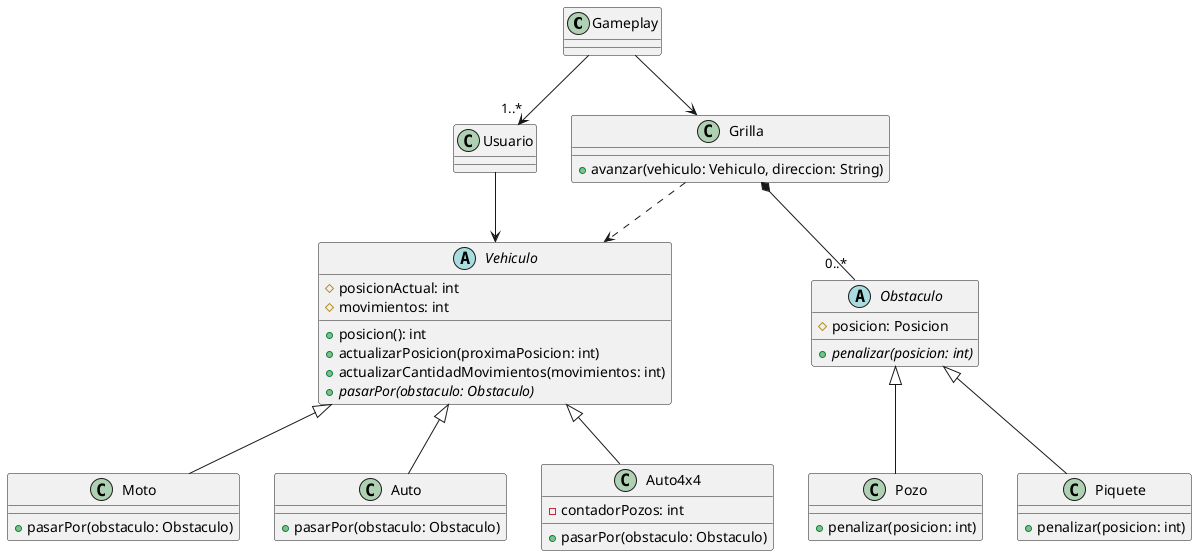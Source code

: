 @startuml

class Gameplay {}

class Grilla {
    + avanzar(vehiculo: Vehiculo, direccion: String)
}

class Usuario {}

abstract class Vehiculo {
    # posicionActual: int
    # movimientos: int
    + posicion(): int
    + actualizarPosicion(proximaPosicion: int)
    + actualizarCantidadMovimientos(movimientos: int)
    + {abstract} pasarPor(obstaculo: Obstaculo)
}

class Moto {
    + pasarPor(obstaculo: Obstaculo)
}

class Auto {
    + pasarPor(obstaculo: Obstaculo)
}

class Auto4x4 {
    - contadorPozos: int
    + pasarPor(obstaculo: Obstaculo)
}

abstract class Obstaculo {
    # posicion: Posicion
    + {abstract} penalizar(posicion: int)
}

class Pozo {
    + penalizar(posicion: int)
}

class Piquete {
    + penalizar(posicion: int)
}

Gameplay --> Grilla
Usuario --> Vehiculo

Gameplay --> "1..*" Usuario
Grilla ..> Vehiculo
Grilla *-- "0..*" Obstaculo
Vehiculo <|-- Moto
Vehiculo <|-- Auto
Vehiculo <|-- Auto4x4

Obstaculo <|-- Pozo
Obstaculo <|-- Piquete

@enduml